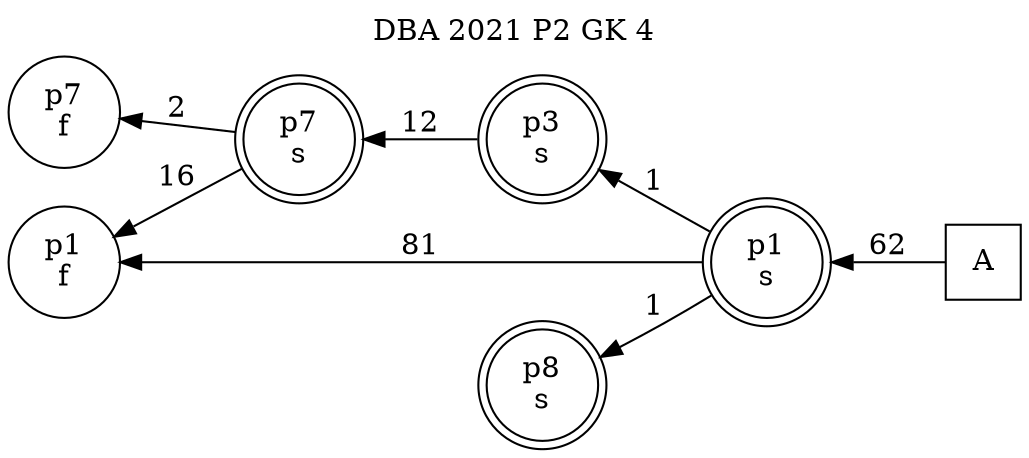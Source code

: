 digraph DBA_2021_P2_GK_4_GOOD {
labelloc="tl"
label= " DBA 2021 P2 GK 4 "
rankdir="RL";
graph [ size=" 10 , 10 !"]

"A" [shape="square" label="A"]
"p1_s" [shape="doublecircle" label="p1
s"]
"p3_s" [shape="doublecircle" label="p3
s"]
"p7_s" [shape="doublecircle" label="p7
s"]
"p7_f" [shape="circle" label="p7
f"]
"p1_f" [shape="circle" label="p1
f"]
"p8_s" [shape="doublecircle" label="p8
s"]
"A" -> "p1_s" [ label=62]
"p1_s" -> "p3_s" [ label=1]
"p1_s" -> "p1_f" [ label=81]
"p1_s" -> "p8_s" [ label=1]
"p3_s" -> "p7_s" [ label=12]
"p7_s" -> "p7_f" [ label=2]
"p7_s" -> "p1_f" [ label=16]
}

